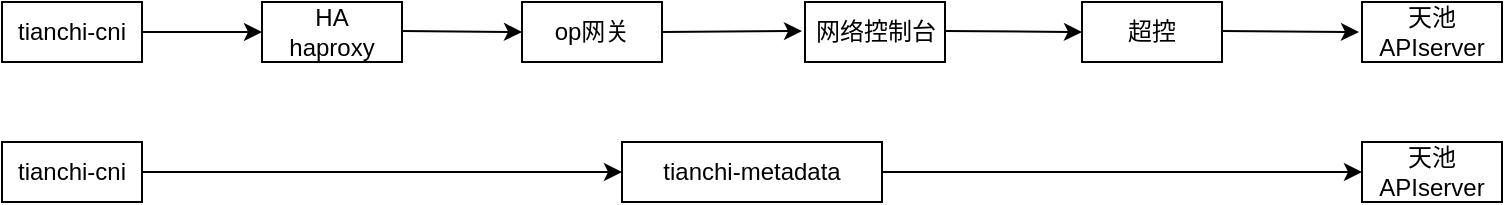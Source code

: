 <mxfile version="22.1.3" type="github">
  <diagram name="第 1 页" id="gROYpvjp-lotRPpp2lwW">
    <mxGraphModel dx="793" dy="541" grid="1" gridSize="10" guides="1" tooltips="1" connect="1" arrows="1" fold="1" page="1" pageScale="1" pageWidth="827" pageHeight="1169" math="0" shadow="0">
      <root>
        <mxCell id="0" />
        <mxCell id="1" parent="0" />
        <mxCell id="RIkv_ku0Vq5DORgxfFP4-1" value="tianchi-cni" style="rounded=0;whiteSpace=wrap;html=1;" vertex="1" parent="1">
          <mxGeometry x="30" y="190" width="70" height="30" as="geometry" />
        </mxCell>
        <mxCell id="RIkv_ku0Vq5DORgxfFP4-2" value="" style="endArrow=classic;html=1;rounded=0;exitX=1;exitY=0.5;exitDx=0;exitDy=0;" edge="1" parent="1" source="RIkv_ku0Vq5DORgxfFP4-3">
          <mxGeometry width="50" height="50" relative="1" as="geometry">
            <mxPoint x="350" y="310" as="sourcePoint" />
            <mxPoint x="190" y="205" as="targetPoint" />
          </mxGeometry>
        </mxCell>
        <mxCell id="RIkv_ku0Vq5DORgxfFP4-4" value="" style="endArrow=classic;html=1;rounded=0;exitX=1;exitY=0.5;exitDx=0;exitDy=0;entryX=0;entryY=0.5;entryDx=0;entryDy=0;" edge="1" parent="1" target="RIkv_ku0Vq5DORgxfFP4-5">
          <mxGeometry width="50" height="50" relative="1" as="geometry">
            <mxPoint x="230" y="204.5" as="sourcePoint" />
            <mxPoint x="320" y="204.5" as="targetPoint" />
          </mxGeometry>
        </mxCell>
        <mxCell id="RIkv_ku0Vq5DORgxfFP4-5" value="op网关" style="rounded=0;whiteSpace=wrap;html=1;" vertex="1" parent="1">
          <mxGeometry x="290" y="190" width="70" height="30" as="geometry" />
        </mxCell>
        <mxCell id="RIkv_ku0Vq5DORgxfFP4-6" value="" style="endArrow=classic;html=1;rounded=0;" edge="1" parent="1">
          <mxGeometry width="50" height="50" relative="1" as="geometry">
            <mxPoint x="360" y="205" as="sourcePoint" />
            <mxPoint x="430" y="204.5" as="targetPoint" />
          </mxGeometry>
        </mxCell>
        <mxCell id="RIkv_ku0Vq5DORgxfFP4-7" value="网络控制台" style="rounded=0;whiteSpace=wrap;html=1;" vertex="1" parent="1">
          <mxGeometry x="431.5" y="190" width="70" height="30" as="geometry" />
        </mxCell>
        <mxCell id="RIkv_ku0Vq5DORgxfFP4-8" value="" style="endArrow=classic;html=1;rounded=0;exitX=1;exitY=0.5;exitDx=0;exitDy=0;entryX=0;entryY=0.5;entryDx=0;entryDy=0;" edge="1" parent="1" target="RIkv_ku0Vq5DORgxfFP4-9">
          <mxGeometry width="50" height="50" relative="1" as="geometry">
            <mxPoint x="501.5" y="204.5" as="sourcePoint" />
            <mxPoint x="591.5" y="204.5" as="targetPoint" />
          </mxGeometry>
        </mxCell>
        <mxCell id="RIkv_ku0Vq5DORgxfFP4-9" value="超控" style="rounded=0;whiteSpace=wrap;html=1;" vertex="1" parent="1">
          <mxGeometry x="570" y="190" width="70" height="30" as="geometry" />
        </mxCell>
        <mxCell id="RIkv_ku0Vq5DORgxfFP4-10" value="天池APIserver" style="rounded=0;whiteSpace=wrap;html=1;" vertex="1" parent="1">
          <mxGeometry x="710" y="190" width="70" height="30" as="geometry" />
        </mxCell>
        <mxCell id="RIkv_ku0Vq5DORgxfFP4-12" value="" style="endArrow=classic;html=1;rounded=0;exitX=1;exitY=0.5;exitDx=0;exitDy=0;" edge="1" parent="1" source="RIkv_ku0Vq5DORgxfFP4-1" target="RIkv_ku0Vq5DORgxfFP4-3">
          <mxGeometry width="50" height="50" relative="1" as="geometry">
            <mxPoint x="100" y="205" as="sourcePoint" />
            <mxPoint x="190" y="205" as="targetPoint" />
          </mxGeometry>
        </mxCell>
        <mxCell id="RIkv_ku0Vq5DORgxfFP4-3" value="HA&lt;br&gt;haproxy" style="rounded=0;whiteSpace=wrap;html=1;" vertex="1" parent="1">
          <mxGeometry x="160" y="190" width="70" height="30" as="geometry" />
        </mxCell>
        <mxCell id="RIkv_ku0Vq5DORgxfFP4-16" value="" style="endArrow=classic;html=1;rounded=0;exitX=1;exitY=0.5;exitDx=0;exitDy=0;entryX=0;entryY=0.5;entryDx=0;entryDy=0;" edge="1" parent="1">
          <mxGeometry width="50" height="50" relative="1" as="geometry">
            <mxPoint x="640" y="204.5" as="sourcePoint" />
            <mxPoint x="708.5" y="205" as="targetPoint" />
          </mxGeometry>
        </mxCell>
        <mxCell id="RIkv_ku0Vq5DORgxfFP4-18" value="tianchi-cni" style="rounded=0;whiteSpace=wrap;html=1;" vertex="1" parent="1">
          <mxGeometry x="30" y="260" width="70" height="30" as="geometry" />
        </mxCell>
        <mxCell id="RIkv_ku0Vq5DORgxfFP4-19" value="" style="endArrow=classic;html=1;rounded=0;exitX=1;exitY=0.5;exitDx=0;exitDy=0;entryX=0;entryY=0.5;entryDx=0;entryDy=0;" edge="1" parent="1" source="RIkv_ku0Vq5DORgxfFP4-21" target="RIkv_ku0Vq5DORgxfFP4-22">
          <mxGeometry width="50" height="50" relative="1" as="geometry">
            <mxPoint x="350" y="380" as="sourcePoint" />
            <mxPoint x="190" y="275" as="targetPoint" />
          </mxGeometry>
        </mxCell>
        <mxCell id="RIkv_ku0Vq5DORgxfFP4-20" value="" style="endArrow=classic;html=1;rounded=0;exitX=1;exitY=0.5;exitDx=0;exitDy=0;entryX=0;entryY=0.5;entryDx=0;entryDy=0;" edge="1" parent="1" source="RIkv_ku0Vq5DORgxfFP4-18" target="RIkv_ku0Vq5DORgxfFP4-21">
          <mxGeometry width="50" height="50" relative="1" as="geometry">
            <mxPoint x="100" y="280" as="sourcePoint" />
            <mxPoint x="400" y="280" as="targetPoint" />
          </mxGeometry>
        </mxCell>
        <mxCell id="RIkv_ku0Vq5DORgxfFP4-21" value="tianchi-metadata" style="rounded=0;whiteSpace=wrap;html=1;" vertex="1" parent="1">
          <mxGeometry x="340" y="260" width="130" height="30" as="geometry" />
        </mxCell>
        <mxCell id="RIkv_ku0Vq5DORgxfFP4-22" value="天池APIserver" style="rounded=0;whiteSpace=wrap;html=1;" vertex="1" parent="1">
          <mxGeometry x="710" y="260" width="70" height="30" as="geometry" />
        </mxCell>
      </root>
    </mxGraphModel>
  </diagram>
</mxfile>

